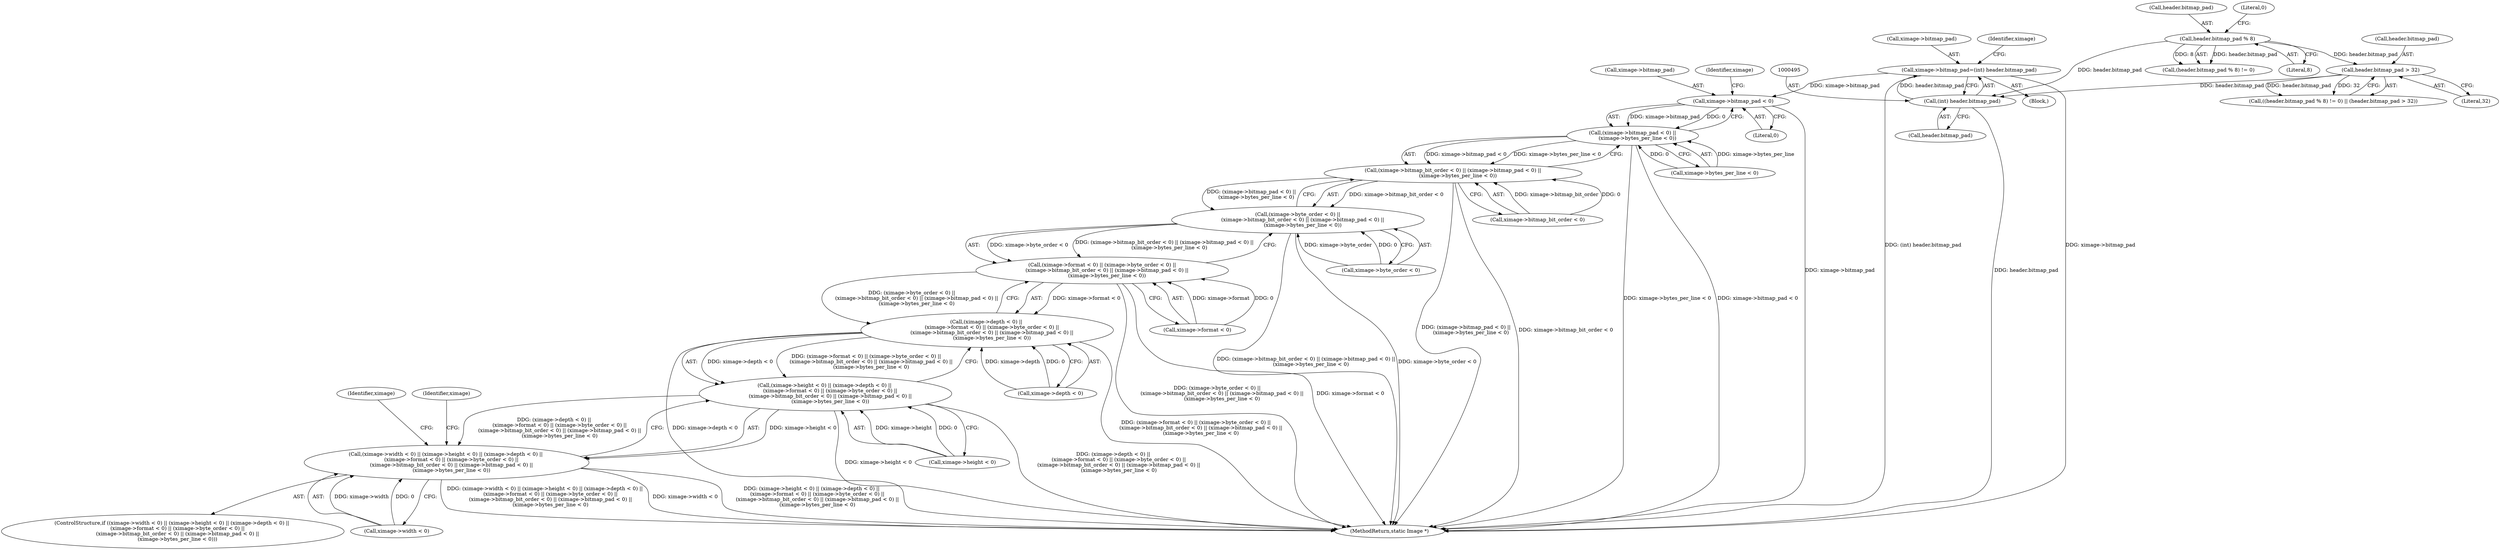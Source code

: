 digraph "0_ImageMagick6_f663dfb8431c97d95682a2b533cca1c8233d21b4@pointer" {
"1000490" [label="(Call,ximage->bitmap_pad=(int) header.bitmap_pad)"];
"1000494" [label="(Call,(int) header.bitmap_pad)"];
"1000290" [label="(Call,header.bitmap_pad > 32)"];
"1000284" [label="(Call,header.bitmap_pad % 8)"];
"1000603" [label="(Call,ximage->bitmap_pad < 0)"];
"1000602" [label="(Call,(ximage->bitmap_pad < 0) ||\n      (ximage->bytes_per_line < 0))"];
"1000596" [label="(Call,(ximage->bitmap_bit_order < 0) || (ximage->bitmap_pad < 0) ||\n      (ximage->bytes_per_line < 0))"];
"1000590" [label="(Call,(ximage->byte_order < 0) ||\n      (ximage->bitmap_bit_order < 0) || (ximage->bitmap_pad < 0) ||\n      (ximage->bytes_per_line < 0))"];
"1000584" [label="(Call,(ximage->format < 0) || (ximage->byte_order < 0) ||\n      (ximage->bitmap_bit_order < 0) || (ximage->bitmap_pad < 0) ||\n      (ximage->bytes_per_line < 0))"];
"1000578" [label="(Call,(ximage->depth < 0) || \n      (ximage->format < 0) || (ximage->byte_order < 0) ||\n      (ximage->bitmap_bit_order < 0) || (ximage->bitmap_pad < 0) ||\n      (ximage->bytes_per_line < 0))"];
"1000572" [label="(Call,(ximage->height < 0) || (ximage->depth < 0) || \n      (ximage->format < 0) || (ximage->byte_order < 0) ||\n      (ximage->bitmap_bit_order < 0) || (ximage->bitmap_pad < 0) ||\n      (ximage->bytes_per_line < 0))"];
"1000566" [label="(Call,(ximage->width < 0) || (ximage->height < 0) || (ximage->depth < 0) || \n      (ximage->format < 0) || (ximage->byte_order < 0) ||\n      (ximage->bitmap_bit_order < 0) || (ximage->bitmap_pad < 0) ||\n      (ximage->bytes_per_line < 0))"];
"1000285" [label="(Call,header.bitmap_pad)"];
"1000284" [label="(Call,header.bitmap_pad % 8)"];
"1000291" [label="(Call,header.bitmap_pad)"];
"1000573" [label="(Call,ximage->height < 0)"];
"1000567" [label="(Call,ximage->width < 0)"];
"1000607" [label="(Literal,0)"];
"1000572" [label="(Call,(ximage->height < 0) || (ximage->depth < 0) || \n      (ximage->format < 0) || (ximage->byte_order < 0) ||\n      (ximage->bitmap_bit_order < 0) || (ximage->bitmap_pad < 0) ||\n      (ximage->bytes_per_line < 0))"];
"1000591" [label="(Call,ximage->byte_order < 0)"];
"1000288" [label="(Literal,8)"];
"1000282" [label="(Call,((header.bitmap_pad % 8) != 0) || (header.bitmap_pad > 32))"];
"1000283" [label="(Call,(header.bitmap_pad % 8) != 0)"];
"1000604" [label="(Call,ximage->bitmap_pad)"];
"1000608" [label="(Call,ximage->bytes_per_line < 0)"];
"1000627" [label="(Identifier,ximage)"];
"1000116" [label="(Block,)"];
"1000294" [label="(Literal,32)"];
"1000289" [label="(Literal,0)"];
"1000602" [label="(Call,(ximage->bitmap_pad < 0) ||\n      (ximage->bytes_per_line < 0))"];
"1000496" [label="(Call,header.bitmap_pad)"];
"1000579" [label="(Call,ximage->depth < 0)"];
"1000597" [label="(Call,ximage->bitmap_bit_order < 0)"];
"1000615" [label="(Identifier,ximage)"];
"1000584" [label="(Call,(ximage->format < 0) || (ximage->byte_order < 0) ||\n      (ximage->bitmap_bit_order < 0) || (ximage->bitmap_pad < 0) ||\n      (ximage->bytes_per_line < 0))"];
"1000494" [label="(Call,(int) header.bitmap_pad)"];
"1001840" [label="(MethodReturn,static Image *)"];
"1000491" [label="(Call,ximage->bitmap_pad)"];
"1000566" [label="(Call,(ximage->width < 0) || (ximage->height < 0) || (ximage->depth < 0) || \n      (ximage->format < 0) || (ximage->byte_order < 0) ||\n      (ximage->bitmap_bit_order < 0) || (ximage->bitmap_pad < 0) ||\n      (ximage->bytes_per_line < 0))"];
"1000501" [label="(Identifier,ximage)"];
"1000610" [label="(Identifier,ximage)"];
"1000585" [label="(Call,ximage->format < 0)"];
"1000565" [label="(ControlStructure,if ((ximage->width < 0) || (ximage->height < 0) || (ximage->depth < 0) || \n      (ximage->format < 0) || (ximage->byte_order < 0) ||\n      (ximage->bitmap_bit_order < 0) || (ximage->bitmap_pad < 0) ||\n      (ximage->bytes_per_line < 0)))"];
"1000490" [label="(Call,ximage->bitmap_pad=(int) header.bitmap_pad)"];
"1000578" [label="(Call,(ximage->depth < 0) || \n      (ximage->format < 0) || (ximage->byte_order < 0) ||\n      (ximage->bitmap_bit_order < 0) || (ximage->bitmap_pad < 0) ||\n      (ximage->bytes_per_line < 0))"];
"1000596" [label="(Call,(ximage->bitmap_bit_order < 0) || (ximage->bitmap_pad < 0) ||\n      (ximage->bytes_per_line < 0))"];
"1000290" [label="(Call,header.bitmap_pad > 32)"];
"1000590" [label="(Call,(ximage->byte_order < 0) ||\n      (ximage->bitmap_bit_order < 0) || (ximage->bitmap_pad < 0) ||\n      (ximage->bytes_per_line < 0))"];
"1000603" [label="(Call,ximage->bitmap_pad < 0)"];
"1000490" -> "1000116"  [label="AST: "];
"1000490" -> "1000494"  [label="CFG: "];
"1000491" -> "1000490"  [label="AST: "];
"1000494" -> "1000490"  [label="AST: "];
"1000501" -> "1000490"  [label="CFG: "];
"1000490" -> "1001840"  [label="DDG: (int) header.bitmap_pad"];
"1000490" -> "1001840"  [label="DDG: ximage->bitmap_pad"];
"1000494" -> "1000490"  [label="DDG: header.bitmap_pad"];
"1000490" -> "1000603"  [label="DDG: ximage->bitmap_pad"];
"1000494" -> "1000496"  [label="CFG: "];
"1000495" -> "1000494"  [label="AST: "];
"1000496" -> "1000494"  [label="AST: "];
"1000494" -> "1001840"  [label="DDG: header.bitmap_pad"];
"1000290" -> "1000494"  [label="DDG: header.bitmap_pad"];
"1000284" -> "1000494"  [label="DDG: header.bitmap_pad"];
"1000290" -> "1000282"  [label="AST: "];
"1000290" -> "1000294"  [label="CFG: "];
"1000291" -> "1000290"  [label="AST: "];
"1000294" -> "1000290"  [label="AST: "];
"1000282" -> "1000290"  [label="CFG: "];
"1000290" -> "1000282"  [label="DDG: header.bitmap_pad"];
"1000290" -> "1000282"  [label="DDG: 32"];
"1000284" -> "1000290"  [label="DDG: header.bitmap_pad"];
"1000284" -> "1000283"  [label="AST: "];
"1000284" -> "1000288"  [label="CFG: "];
"1000285" -> "1000284"  [label="AST: "];
"1000288" -> "1000284"  [label="AST: "];
"1000289" -> "1000284"  [label="CFG: "];
"1000284" -> "1000283"  [label="DDG: header.bitmap_pad"];
"1000284" -> "1000283"  [label="DDG: 8"];
"1000603" -> "1000602"  [label="AST: "];
"1000603" -> "1000607"  [label="CFG: "];
"1000604" -> "1000603"  [label="AST: "];
"1000607" -> "1000603"  [label="AST: "];
"1000610" -> "1000603"  [label="CFG: "];
"1000602" -> "1000603"  [label="CFG: "];
"1000603" -> "1001840"  [label="DDG: ximage->bitmap_pad"];
"1000603" -> "1000602"  [label="DDG: ximage->bitmap_pad"];
"1000603" -> "1000602"  [label="DDG: 0"];
"1000602" -> "1000596"  [label="AST: "];
"1000602" -> "1000608"  [label="CFG: "];
"1000608" -> "1000602"  [label="AST: "];
"1000596" -> "1000602"  [label="CFG: "];
"1000602" -> "1001840"  [label="DDG: ximage->bytes_per_line < 0"];
"1000602" -> "1001840"  [label="DDG: ximage->bitmap_pad < 0"];
"1000602" -> "1000596"  [label="DDG: ximage->bitmap_pad < 0"];
"1000602" -> "1000596"  [label="DDG: ximage->bytes_per_line < 0"];
"1000608" -> "1000602"  [label="DDG: ximage->bytes_per_line"];
"1000608" -> "1000602"  [label="DDG: 0"];
"1000596" -> "1000590"  [label="AST: "];
"1000596" -> "1000597"  [label="CFG: "];
"1000597" -> "1000596"  [label="AST: "];
"1000590" -> "1000596"  [label="CFG: "];
"1000596" -> "1001840"  [label="DDG: (ximage->bitmap_pad < 0) ||\n      (ximage->bytes_per_line < 0)"];
"1000596" -> "1001840"  [label="DDG: ximage->bitmap_bit_order < 0"];
"1000596" -> "1000590"  [label="DDG: ximage->bitmap_bit_order < 0"];
"1000596" -> "1000590"  [label="DDG: (ximage->bitmap_pad < 0) ||\n      (ximage->bytes_per_line < 0)"];
"1000597" -> "1000596"  [label="DDG: ximage->bitmap_bit_order"];
"1000597" -> "1000596"  [label="DDG: 0"];
"1000590" -> "1000584"  [label="AST: "];
"1000590" -> "1000591"  [label="CFG: "];
"1000591" -> "1000590"  [label="AST: "];
"1000584" -> "1000590"  [label="CFG: "];
"1000590" -> "1001840"  [label="DDG: (ximage->bitmap_bit_order < 0) || (ximage->bitmap_pad < 0) ||\n      (ximage->bytes_per_line < 0)"];
"1000590" -> "1001840"  [label="DDG: ximage->byte_order < 0"];
"1000590" -> "1000584"  [label="DDG: ximage->byte_order < 0"];
"1000590" -> "1000584"  [label="DDG: (ximage->bitmap_bit_order < 0) || (ximage->bitmap_pad < 0) ||\n      (ximage->bytes_per_line < 0)"];
"1000591" -> "1000590"  [label="DDG: ximage->byte_order"];
"1000591" -> "1000590"  [label="DDG: 0"];
"1000584" -> "1000578"  [label="AST: "];
"1000584" -> "1000585"  [label="CFG: "];
"1000585" -> "1000584"  [label="AST: "];
"1000578" -> "1000584"  [label="CFG: "];
"1000584" -> "1001840"  [label="DDG: (ximage->byte_order < 0) ||\n      (ximage->bitmap_bit_order < 0) || (ximage->bitmap_pad < 0) ||\n      (ximage->bytes_per_line < 0)"];
"1000584" -> "1001840"  [label="DDG: ximage->format < 0"];
"1000584" -> "1000578"  [label="DDG: ximage->format < 0"];
"1000584" -> "1000578"  [label="DDG: (ximage->byte_order < 0) ||\n      (ximage->bitmap_bit_order < 0) || (ximage->bitmap_pad < 0) ||\n      (ximage->bytes_per_line < 0)"];
"1000585" -> "1000584"  [label="DDG: ximage->format"];
"1000585" -> "1000584"  [label="DDG: 0"];
"1000578" -> "1000572"  [label="AST: "];
"1000578" -> "1000579"  [label="CFG: "];
"1000579" -> "1000578"  [label="AST: "];
"1000572" -> "1000578"  [label="CFG: "];
"1000578" -> "1001840"  [label="DDG: ximage->depth < 0"];
"1000578" -> "1001840"  [label="DDG: (ximage->format < 0) || (ximage->byte_order < 0) ||\n      (ximage->bitmap_bit_order < 0) || (ximage->bitmap_pad < 0) ||\n      (ximage->bytes_per_line < 0)"];
"1000578" -> "1000572"  [label="DDG: ximage->depth < 0"];
"1000578" -> "1000572"  [label="DDG: (ximage->format < 0) || (ximage->byte_order < 0) ||\n      (ximage->bitmap_bit_order < 0) || (ximage->bitmap_pad < 0) ||\n      (ximage->bytes_per_line < 0)"];
"1000579" -> "1000578"  [label="DDG: ximage->depth"];
"1000579" -> "1000578"  [label="DDG: 0"];
"1000572" -> "1000566"  [label="AST: "];
"1000572" -> "1000573"  [label="CFG: "];
"1000573" -> "1000572"  [label="AST: "];
"1000566" -> "1000572"  [label="CFG: "];
"1000572" -> "1001840"  [label="DDG: (ximage->depth < 0) || \n      (ximage->format < 0) || (ximage->byte_order < 0) ||\n      (ximage->bitmap_bit_order < 0) || (ximage->bitmap_pad < 0) ||\n      (ximage->bytes_per_line < 0)"];
"1000572" -> "1001840"  [label="DDG: ximage->height < 0"];
"1000572" -> "1000566"  [label="DDG: ximage->height < 0"];
"1000572" -> "1000566"  [label="DDG: (ximage->depth < 0) || \n      (ximage->format < 0) || (ximage->byte_order < 0) ||\n      (ximage->bitmap_bit_order < 0) || (ximage->bitmap_pad < 0) ||\n      (ximage->bytes_per_line < 0)"];
"1000573" -> "1000572"  [label="DDG: ximage->height"];
"1000573" -> "1000572"  [label="DDG: 0"];
"1000566" -> "1000565"  [label="AST: "];
"1000566" -> "1000567"  [label="CFG: "];
"1000567" -> "1000566"  [label="AST: "];
"1000615" -> "1000566"  [label="CFG: "];
"1000627" -> "1000566"  [label="CFG: "];
"1000566" -> "1001840"  [label="DDG: (ximage->width < 0) || (ximage->height < 0) || (ximage->depth < 0) || \n      (ximage->format < 0) || (ximage->byte_order < 0) ||\n      (ximage->bitmap_bit_order < 0) || (ximage->bitmap_pad < 0) ||\n      (ximage->bytes_per_line < 0)"];
"1000566" -> "1001840"  [label="DDG: ximage->width < 0"];
"1000566" -> "1001840"  [label="DDG: (ximage->height < 0) || (ximage->depth < 0) || \n      (ximage->format < 0) || (ximage->byte_order < 0) ||\n      (ximage->bitmap_bit_order < 0) || (ximage->bitmap_pad < 0) ||\n      (ximage->bytes_per_line < 0)"];
"1000567" -> "1000566"  [label="DDG: ximage->width"];
"1000567" -> "1000566"  [label="DDG: 0"];
}
